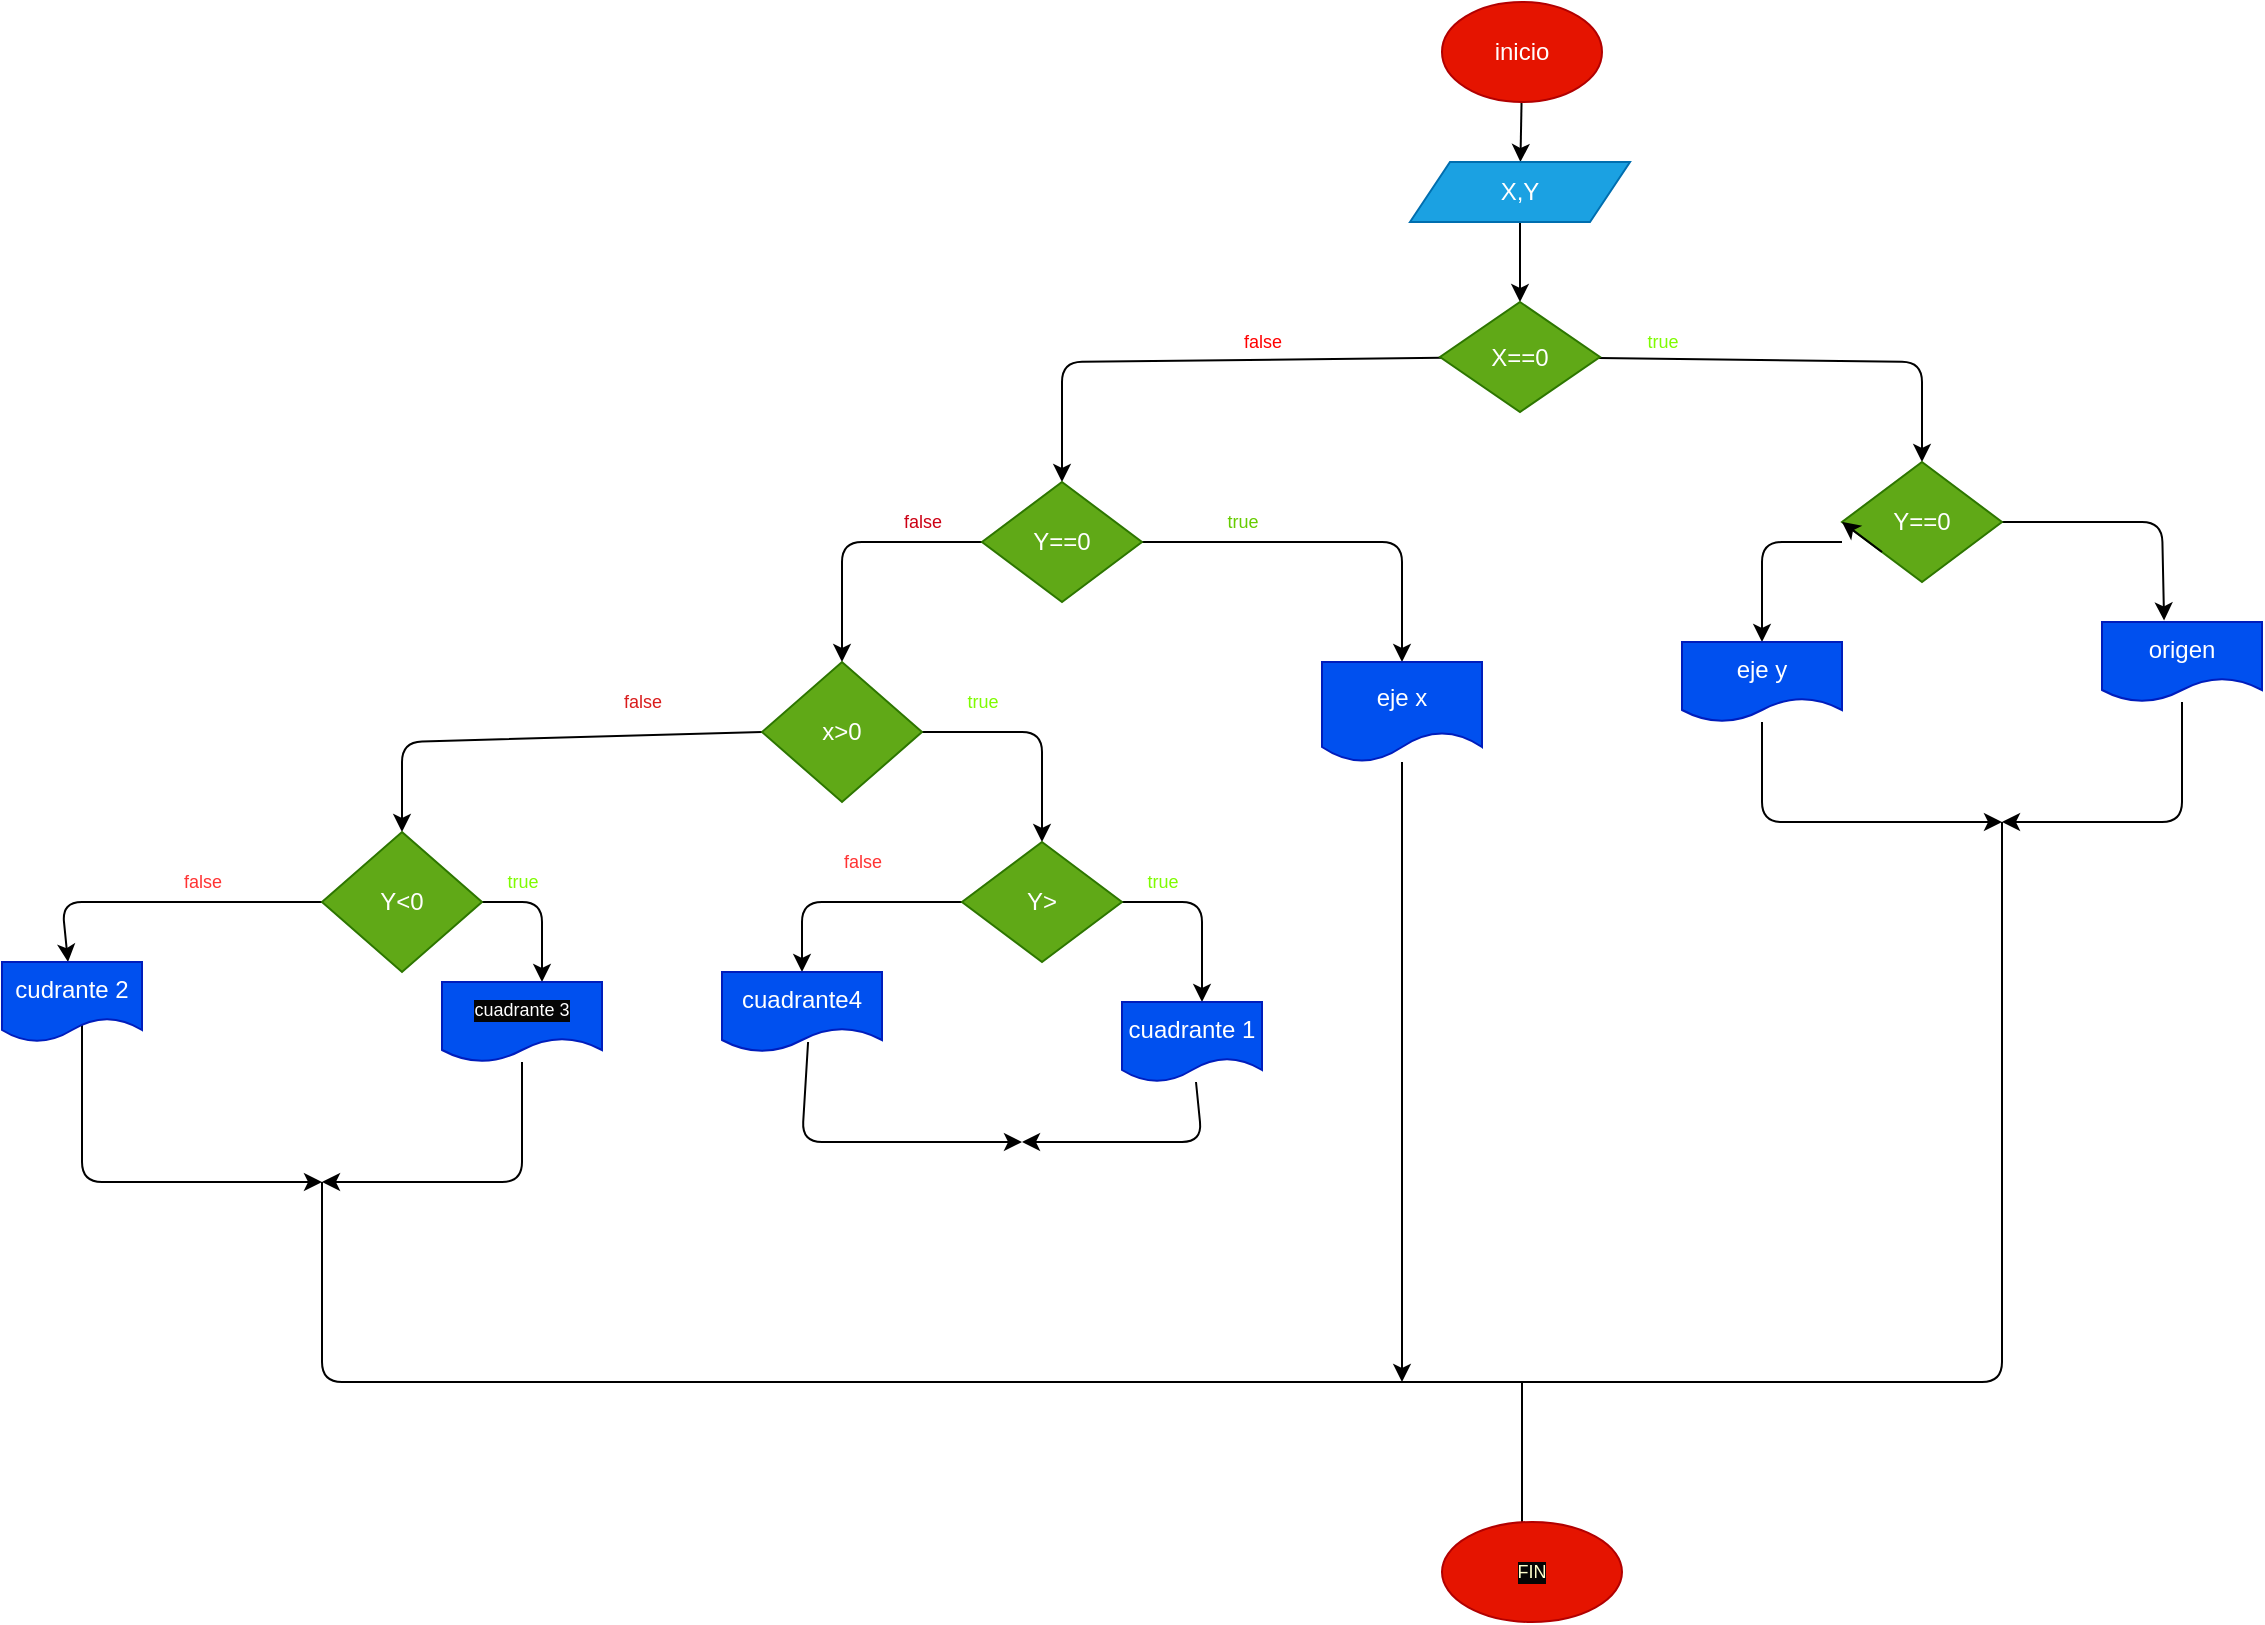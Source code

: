 <mxfile>
    <diagram id="uTLnSUKR9l-v7PB7vE-7" name="Página-1">
        <mxGraphModel dx="1489" dy="461" grid="1" gridSize="10" guides="1" tooltips="1" connect="1" arrows="1" fold="1" page="1" pageScale="1" pageWidth="827" pageHeight="1169" math="0" shadow="0">
            <root>
                <mxCell id="0"/>
                <mxCell id="1" parent="0"/>
                <mxCell id="4" value="" style="edgeStyle=none;html=1;" edge="1" parent="1" source="2" target="3">
                    <mxGeometry relative="1" as="geometry"/>
                </mxCell>
                <mxCell id="2" value="inicio" style="ellipse;whiteSpace=wrap;html=1;fillColor=#e51400;fontColor=#ffffff;strokeColor=#B20000;" vertex="1" parent="1">
                    <mxGeometry x="320" y="30" width="80" height="50" as="geometry"/>
                </mxCell>
                <mxCell id="6" value="" style="edgeStyle=none;html=1;" edge="1" parent="1" source="3" target="5">
                    <mxGeometry relative="1" as="geometry"/>
                </mxCell>
                <mxCell id="3" value="X,Y" style="shape=parallelogram;perimeter=parallelogramPerimeter;whiteSpace=wrap;html=1;fixedSize=1;fillColor=#1ba1e2;fontColor=#ffffff;strokeColor=#006EAF;" vertex="1" parent="1">
                    <mxGeometry x="304" y="110" width="110" height="30" as="geometry"/>
                </mxCell>
                <mxCell id="8" value="" style="edgeStyle=none;html=1;" edge="1" parent="1" source="5" target="7">
                    <mxGeometry relative="1" as="geometry">
                        <Array as="points">
                            <mxPoint x="560" y="210"/>
                        </Array>
                    </mxGeometry>
                </mxCell>
                <mxCell id="10" value="" style="edgeStyle=none;html=1;" edge="1" parent="1" source="5">
                    <mxGeometry relative="1" as="geometry">
                        <mxPoint x="130" y="270" as="targetPoint"/>
                        <Array as="points">
                            <mxPoint x="130" y="210"/>
                        </Array>
                    </mxGeometry>
                </mxCell>
                <mxCell id="5" value="X==0" style="rhombus;whiteSpace=wrap;html=1;fillColor=#60a917;fontColor=#ffffff;strokeColor=#2D7600;" vertex="1" parent="1">
                    <mxGeometry x="319" y="180" width="80" height="55" as="geometry"/>
                </mxCell>
                <mxCell id="66" value="" style="edgeStyle=none;html=1;fontSize=9;fontColor=#FF3333;" edge="1" parent="1" target="65">
                    <mxGeometry relative="1" as="geometry">
                        <mxPoint x="520" y="300" as="sourcePoint"/>
                        <Array as="points">
                            <mxPoint x="480" y="300"/>
                        </Array>
                    </mxGeometry>
                </mxCell>
                <mxCell id="69" value="" style="edgeStyle=none;html=1;fontSize=9;fontColor=#FF3333;exitX=1;exitY=0.5;exitDx=0;exitDy=0;entryX=0.388;entryY=-0.02;entryDx=0;entryDy=0;entryPerimeter=0;" edge="1" parent="1" source="7" target="68">
                    <mxGeometry relative="1" as="geometry">
                        <Array as="points">
                            <mxPoint x="680" y="290"/>
                        </Array>
                    </mxGeometry>
                </mxCell>
                <mxCell id="7" value="Y==0" style="rhombus;whiteSpace=wrap;html=1;fillColor=#60a917;fontColor=#ffffff;strokeColor=#2D7600;" vertex="1" parent="1">
                    <mxGeometry x="520" y="260" width="80" height="60" as="geometry"/>
                </mxCell>
                <mxCell id="18" value="" style="edgeStyle=none;html=1;fontSize=9;fontColor=#FF0000;" edge="1" parent="1" source="9" target="17">
                    <mxGeometry relative="1" as="geometry">
                        <Array as="points">
                            <mxPoint x="20" y="300"/>
                        </Array>
                    </mxGeometry>
                </mxCell>
                <mxCell id="22" value="" style="edgeStyle=none;html=1;fontSize=9;fontColor=#FF0000;exitX=1;exitY=0.5;exitDx=0;exitDy=0;" edge="1" parent="1" source="9" target="21">
                    <mxGeometry relative="1" as="geometry">
                        <Array as="points">
                            <mxPoint x="300" y="300"/>
                        </Array>
                    </mxGeometry>
                </mxCell>
                <mxCell id="9" value="Y==0" style="rhombus;whiteSpace=wrap;html=1;fillColor=#60a917;fontColor=#ffffff;strokeColor=#2D7600;" vertex="1" parent="1">
                    <mxGeometry x="90" y="270" width="80" height="60" as="geometry"/>
                </mxCell>
                <mxCell id="14" value="&lt;font color=&quot;#7efc00&quot;&gt;true&lt;/font&gt;" style="text;html=1;align=center;verticalAlign=middle;resizable=0;points=[];autosize=1;strokeColor=none;fillColor=none;fontSize=9;" vertex="1" parent="1">
                    <mxGeometry x="410" y="190" width="40" height="20" as="geometry"/>
                </mxCell>
                <mxCell id="16" value="false" style="text;html=1;align=center;verticalAlign=middle;resizable=0;points=[];autosize=1;strokeColor=none;fillColor=none;fontSize=9;fontColor=#FF0000;" vertex="1" parent="1">
                    <mxGeometry x="210" y="190" width="40" height="20" as="geometry"/>
                </mxCell>
                <mxCell id="26" value="" style="edgeStyle=none;html=1;fontSize=9;fontColor=#cc0014;exitX=0.5;exitY=0;exitDx=0;exitDy=0;" edge="1" parent="1" source="17" target="25">
                    <mxGeometry relative="1" as="geometry">
                        <Array as="points">
                            <mxPoint x="120" y="395"/>
                        </Array>
                    </mxGeometry>
                </mxCell>
                <mxCell id="28" value="" style="edgeStyle=none;html=1;fontSize=9;fontColor=#cc0014;exitX=0.5;exitY=1;exitDx=0;exitDy=0;" edge="1" parent="1" source="17" target="27">
                    <mxGeometry relative="1" as="geometry">
                        <Array as="points">
                            <mxPoint x="-200" y="400"/>
                        </Array>
                    </mxGeometry>
                </mxCell>
                <mxCell id="17" value="x&amp;gt;0" style="rhombus;whiteSpace=wrap;html=1;direction=south;fillColor=#60a917;fontColor=#ffffff;strokeColor=#2D7600;" vertex="1" parent="1">
                    <mxGeometry x="-20" y="360" width="80" height="70" as="geometry"/>
                </mxCell>
                <mxCell id="71" value="" style="edgeStyle=none;html=1;fontSize=9;fontColor=#FF3333;" edge="1" parent="1" source="21">
                    <mxGeometry relative="1" as="geometry">
                        <mxPoint x="300" y="720" as="targetPoint"/>
                    </mxGeometry>
                </mxCell>
                <mxCell id="21" value="eje x" style="shape=document;whiteSpace=wrap;html=1;boundedLbl=1;fillColor=#0050ef;fontColor=#ffffff;strokeColor=#001DBC;" vertex="1" parent="1">
                    <mxGeometry x="260" y="360" width="80" height="50" as="geometry"/>
                </mxCell>
                <mxCell id="23" value="&lt;font color=&quot;#66cc00&quot;&gt;true&lt;/font&gt;" style="text;html=1;align=center;verticalAlign=middle;resizable=0;points=[];autosize=1;strokeColor=none;fillColor=none;fontSize=9;fontColor=#FF0000;" vertex="1" parent="1">
                    <mxGeometry x="200" y="280" width="40" height="20" as="geometry"/>
                </mxCell>
                <mxCell id="24" value="&lt;font color=&quot;#cc0014&quot;&gt;false&lt;/font&gt;" style="text;html=1;align=center;verticalAlign=middle;resizable=0;points=[];autosize=1;strokeColor=none;fillColor=none;fontSize=9;fontColor=#66CC00;" vertex="1" parent="1">
                    <mxGeometry x="40" y="280" width="40" height="20" as="geometry"/>
                </mxCell>
                <mxCell id="30" value="" style="edgeStyle=none;html=1;fontSize=9;fontColor=#cc0014;exitX=1;exitY=0.5;exitDx=0;exitDy=0;" edge="1" parent="1" source="25">
                    <mxGeometry relative="1" as="geometry">
                        <mxPoint x="200" y="530" as="targetPoint"/>
                        <Array as="points">
                            <mxPoint x="200" y="480"/>
                        </Array>
                    </mxGeometry>
                </mxCell>
                <mxCell id="33" value="" style="edgeStyle=none;html=1;fontSize=9;fontColor=#cc0014;" edge="1" parent="1" source="25" target="32">
                    <mxGeometry relative="1" as="geometry">
                        <Array as="points">
                            <mxPoint y="480"/>
                        </Array>
                    </mxGeometry>
                </mxCell>
                <mxCell id="25" value="Y&amp;gt;" style="rhombus;whiteSpace=wrap;html=1;fillColor=#60a917;fontColor=#ffffff;strokeColor=#2D7600;" vertex="1" parent="1">
                    <mxGeometry x="80" y="450" width="80" height="60" as="geometry"/>
                </mxCell>
                <mxCell id="41" value="" style="edgeStyle=none;html=1;fontSize=9;fontColor=#cc0014;exitX=0;exitY=0.5;exitDx=0;exitDy=0;" edge="1" parent="1" source="27" target="40">
                    <mxGeometry relative="1" as="geometry">
                        <Array as="points">
                            <mxPoint x="-370" y="480"/>
                        </Array>
                    </mxGeometry>
                </mxCell>
                <mxCell id="47" value="" style="edgeStyle=none;html=1;fontSize=9;fontColor=#cc0014;exitX=1;exitY=0.5;exitDx=0;exitDy=0;" edge="1" parent="1" source="27">
                    <mxGeometry relative="1" as="geometry">
                        <mxPoint x="-130" y="520" as="targetPoint"/>
                        <Array as="points">
                            <mxPoint x="-130" y="480"/>
                        </Array>
                    </mxGeometry>
                </mxCell>
                <mxCell id="27" value="Y&amp;lt;0" style="rhombus;whiteSpace=wrap;html=1;fillColor=#60a917;fontColor=#ffffff;strokeColor=#2D7600;" vertex="1" parent="1">
                    <mxGeometry x="-240" y="445" width="80" height="70" as="geometry"/>
                </mxCell>
                <mxCell id="39" value="" style="edgeStyle=none;html=1;fontSize=9;fontColor=#cc0014;" edge="1" parent="1" source="29">
                    <mxGeometry relative="1" as="geometry">
                        <mxPoint x="110" y="600" as="targetPoint"/>
                        <Array as="points">
                            <mxPoint x="200" y="600"/>
                        </Array>
                    </mxGeometry>
                </mxCell>
                <mxCell id="29" value="cuadrante 1" style="shape=document;whiteSpace=wrap;html=1;boundedLbl=1;fillColor=#0050ef;fontColor=#ffffff;strokeColor=#001DBC;" vertex="1" parent="1">
                    <mxGeometry x="160" y="530" width="70" height="40" as="geometry"/>
                </mxCell>
                <mxCell id="35" value="" style="edgeStyle=none;html=1;fontSize=9;fontColor=#cc0014;exitX=0.538;exitY=0.875;exitDx=0;exitDy=0;exitPerimeter=0;" edge="1" parent="1" source="32">
                    <mxGeometry relative="1" as="geometry">
                        <mxPoint x="110" y="600" as="targetPoint"/>
                        <Array as="points">
                            <mxPoint y="600"/>
                        </Array>
                    </mxGeometry>
                </mxCell>
                <mxCell id="32" value="cuadrante4" style="shape=document;whiteSpace=wrap;html=1;boundedLbl=1;fillColor=#0050ef;fontColor=#ffffff;strokeColor=#001DBC;" vertex="1" parent="1">
                    <mxGeometry x="-40" y="515" width="80" height="40" as="geometry"/>
                </mxCell>
                <mxCell id="51" value="" style="edgeStyle=none;html=1;fontSize=9;fontColor=#FFFFFF;" edge="1" parent="1">
                    <mxGeometry relative="1" as="geometry">
                        <mxPoint x="-360" y="540" as="sourcePoint"/>
                        <mxPoint x="-240" y="620" as="targetPoint"/>
                        <Array as="points">
                            <mxPoint x="-360" y="620"/>
                        </Array>
                    </mxGeometry>
                </mxCell>
                <mxCell id="40" value="cudrante 2" style="shape=document;whiteSpace=wrap;html=1;boundedLbl=1;fillColor=#0050ef;fontColor=#ffffff;strokeColor=#001DBC;" vertex="1" parent="1">
                    <mxGeometry x="-400" y="510" width="70" height="40" as="geometry"/>
                </mxCell>
                <mxCell id="53" value="" style="edgeStyle=none;html=1;fontSize=9;fontColor=#FFFFFF;" edge="1" parent="1" source="49">
                    <mxGeometry relative="1" as="geometry">
                        <mxPoint x="-240" y="620" as="targetPoint"/>
                        <Array as="points">
                            <mxPoint x="-140" y="620"/>
                        </Array>
                    </mxGeometry>
                </mxCell>
                <mxCell id="49" value="cuadrante 3" style="shape=document;whiteSpace=wrap;html=1;boundedLbl=1;labelBackgroundColor=#050505;fontSize=9;fontColor=#ffffff;fillColor=#0050ef;strokeColor=#001DBC;" vertex="1" parent="1">
                    <mxGeometry x="-180" y="520" width="80" height="40" as="geometry"/>
                </mxCell>
                <mxCell id="56" value="false" style="text;html=1;align=center;verticalAlign=middle;resizable=0;points=[];autosize=1;strokeColor=none;fillColor=none;fontSize=9;fontColor=#d91c1c;" vertex="1" parent="1">
                    <mxGeometry x="-100" y="370" width="40" height="20" as="geometry"/>
                </mxCell>
                <mxCell id="57" value="&lt;font color=&quot;#7efc00&quot;&gt;true&lt;/font&gt;" style="text;html=1;align=center;verticalAlign=middle;resizable=0;points=[];autosize=1;strokeColor=none;fillColor=none;fontSize=9;fontColor=#d91c1c;" vertex="1" parent="1">
                    <mxGeometry x="70" y="370" width="40" height="20" as="geometry"/>
                </mxCell>
                <mxCell id="59" value="true" style="text;html=1;align=center;verticalAlign=middle;resizable=0;points=[];autosize=1;strokeColor=none;fillColor=none;fontSize=9;fontColor=#7EFC00;" vertex="1" parent="1">
                    <mxGeometry x="-160" y="460" width="40" height="20" as="geometry"/>
                </mxCell>
                <mxCell id="60" value="true" style="text;html=1;align=center;verticalAlign=middle;resizable=0;points=[];autosize=1;strokeColor=none;fillColor=none;fontSize=9;fontColor=#7EFC00;" vertex="1" parent="1">
                    <mxGeometry x="160" y="460" width="40" height="20" as="geometry"/>
                </mxCell>
                <mxCell id="61" value="&lt;font color=&quot;#ff3333&quot;&gt;false&lt;/font&gt;" style="text;html=1;align=center;verticalAlign=middle;resizable=0;points=[];autosize=1;strokeColor=none;fillColor=none;fontSize=9;fontColor=#7EFC00;" vertex="1" parent="1">
                    <mxGeometry x="-320" y="460" width="40" height="20" as="geometry"/>
                </mxCell>
                <mxCell id="62" value="false" style="text;html=1;align=center;verticalAlign=middle;resizable=0;points=[];autosize=1;strokeColor=none;fillColor=none;fontSize=9;fontColor=#FF3333;" vertex="1" parent="1">
                    <mxGeometry x="10" y="450" width="40" height="20" as="geometry"/>
                </mxCell>
                <mxCell id="64" value="" style="endArrow=none;html=1;fontSize=9;fontColor=#FF3333;" edge="1" parent="1">
                    <mxGeometry width="50" height="50" relative="1" as="geometry">
                        <mxPoint x="-240" y="620" as="sourcePoint"/>
                        <mxPoint x="440" y="720" as="targetPoint"/>
                        <Array as="points">
                            <mxPoint x="-240" y="720"/>
                        </Array>
                    </mxGeometry>
                </mxCell>
                <mxCell id="73" value="" style="edgeStyle=none;html=1;fontSize=9;fontColor=#FF3333;" edge="1" parent="1" source="65">
                    <mxGeometry relative="1" as="geometry">
                        <mxPoint x="600" y="440" as="targetPoint"/>
                        <Array as="points">
                            <mxPoint x="480" y="440"/>
                        </Array>
                    </mxGeometry>
                </mxCell>
                <mxCell id="65" value="eje y" style="shape=document;whiteSpace=wrap;html=1;boundedLbl=1;fillColor=#0050ef;fontColor=#ffffff;strokeColor=#001DBC;" vertex="1" parent="1">
                    <mxGeometry x="440" y="350" width="80" height="40" as="geometry"/>
                </mxCell>
                <mxCell id="67" style="edgeStyle=none;html=1;exitX=0;exitY=1;exitDx=0;exitDy=0;entryX=0;entryY=0.5;entryDx=0;entryDy=0;fontSize=9;fontColor=#FF3333;" edge="1" parent="1" source="7" target="7">
                    <mxGeometry relative="1" as="geometry"/>
                </mxCell>
                <mxCell id="75" value="" style="edgeStyle=none;html=1;fontSize=9;fontColor=#FF3333;" edge="1" parent="1" source="68">
                    <mxGeometry relative="1" as="geometry">
                        <mxPoint x="600" y="440" as="targetPoint"/>
                        <Array as="points">
                            <mxPoint x="690" y="440"/>
                        </Array>
                    </mxGeometry>
                </mxCell>
                <mxCell id="68" value="origen" style="shape=document;whiteSpace=wrap;html=1;boundedLbl=1;fillColor=#0050ef;fontColor=#ffffff;strokeColor=#001DBC;" vertex="1" parent="1">
                    <mxGeometry x="650" y="340" width="80" height="40" as="geometry"/>
                </mxCell>
                <mxCell id="76" value="" style="endArrow=none;html=1;fontSize=9;fontColor=#FF3333;" edge="1" parent="1">
                    <mxGeometry width="50" height="50" relative="1" as="geometry">
                        <mxPoint x="440" y="720" as="sourcePoint"/>
                        <mxPoint x="600" y="440" as="targetPoint"/>
                        <Array as="points">
                            <mxPoint x="600" y="720"/>
                        </Array>
                    </mxGeometry>
                </mxCell>
                <mxCell id="77" value="" style="endArrow=none;html=1;fontSize=9;fontColor=#FF3333;" edge="1" parent="1">
                    <mxGeometry width="50" height="50" relative="1" as="geometry">
                        <mxPoint x="360" y="720" as="sourcePoint"/>
                        <mxPoint x="360" y="800" as="targetPoint"/>
                    </mxGeometry>
                </mxCell>
                <mxCell id="78" value="&lt;font color=&quot;#ffffcc&quot;&gt;FIN&lt;/font&gt;" style="ellipse;whiteSpace=wrap;html=1;labelBackgroundColor=#050505;fontSize=9;fontColor=#ffffff;fillColor=#e51400;strokeColor=#B20000;" vertex="1" parent="1">
                    <mxGeometry x="320" y="790" width="90" height="50" as="geometry"/>
                </mxCell>
            </root>
        </mxGraphModel>
    </diagram>
</mxfile>